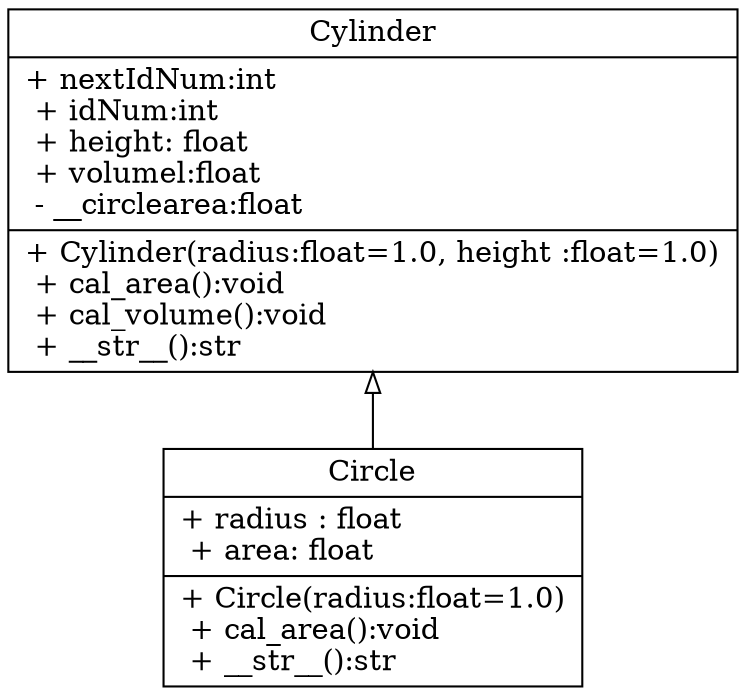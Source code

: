 digraph "classes" {
rankdir=BT
charset="utf-8"
"Circle" [color="black", fontcolor="black", label="{Circle| + radius : float\l + area: float\l| + Circle(radius:float=1.0)\l + cal_area():void\l + __str__():str\l}", shape="record", style="solid"];
"Cylinder" [color="black", fontcolor="black", label="{Cylinder| + nextIdNum:int\l + idNum:int\l + height: float\l + volumel:float\l - __circlearea:float \l| + Cylinder(radius:float=1.0, height :float=1.0)\l + cal_area():void\l  + cal_volume():void\l + __str__():str\l}", shape="record", style="solid"];
"Circle" -> "Cylinder" [arrowhead="empty", arrowtail="none"];

}

